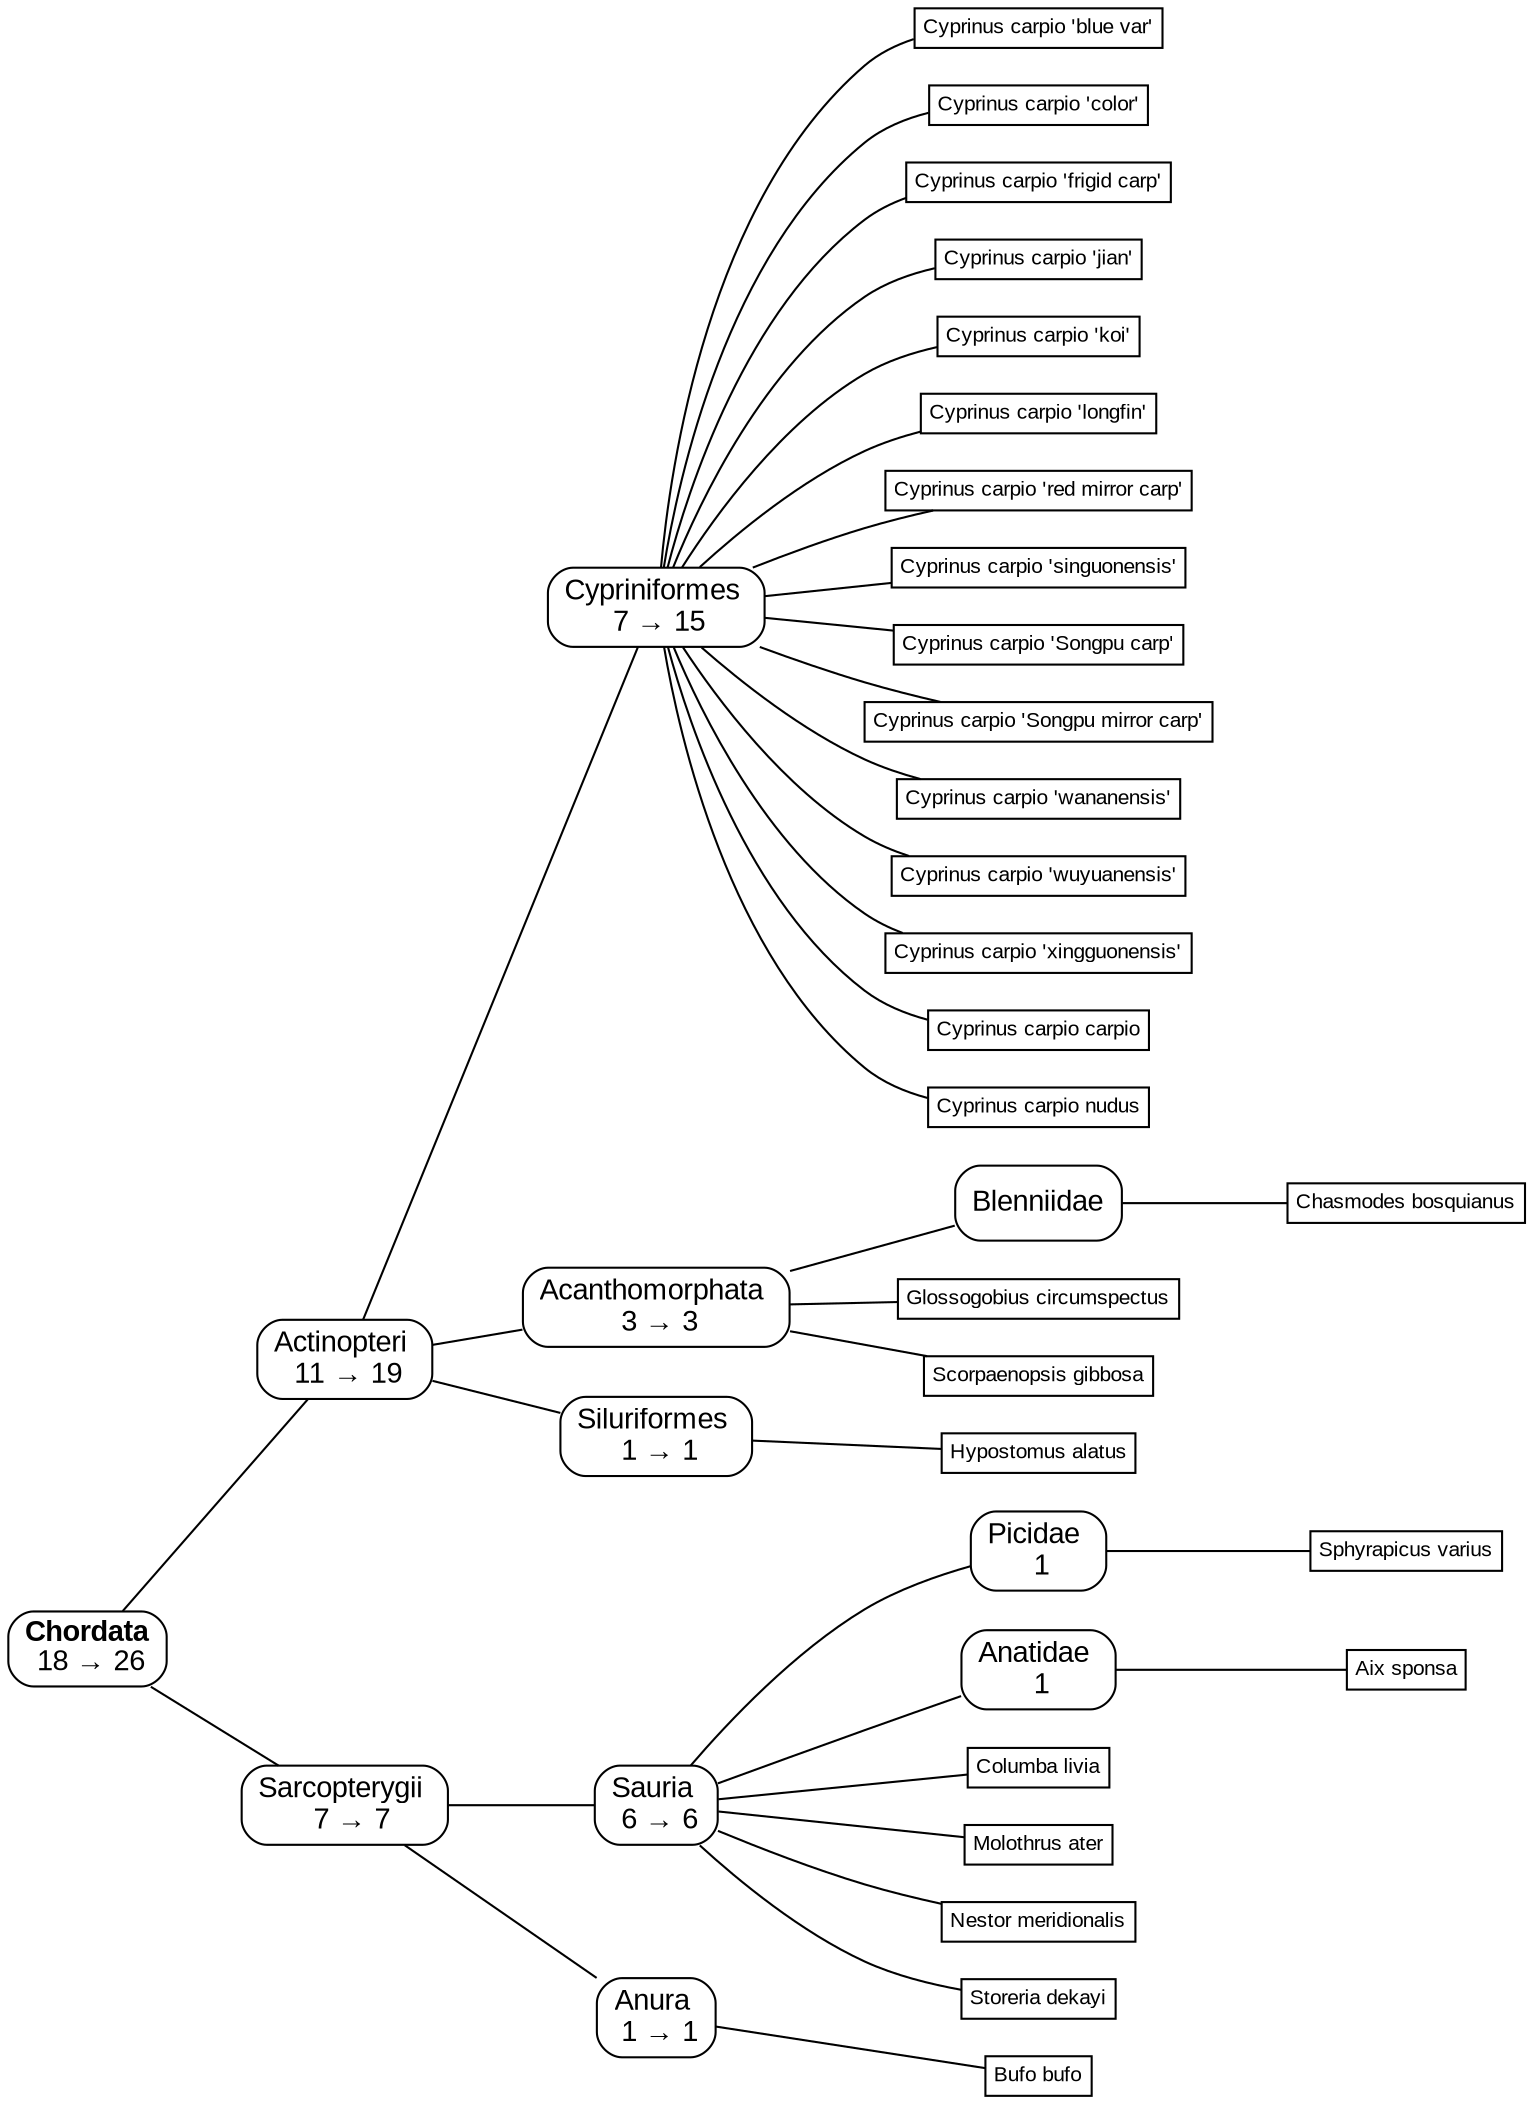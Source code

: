 graph "Fitch1" {

rankdir=LR;
graph[fontsize=14, fontname="arial"];
node [shape=Mrecord, fontname="arial"]

Chordata	[label=<<B>Chordata</B><br/> 18 &#8594; 26 >] ;
Actinopteri	[label=<Actinopteri <br/> 11 &#8594; 19>];
Sarcopterygii	[label=<Sarcopterygii <br/>  7 &#8594; 7 >];

Cypriniformes	 [label=<Cypriniformes <br/> 7 &#8594; 15 >];
Acanthomorphata [label=<Acanthomorphata <br/> 3 &#8594; 3>];
Siluriformes	[label=<Siluriformes <br/> 1 &#8594; 1>];
Sauria	[label=<Sauria <br/> 6 &#8594; 6>];
Anura	[label=<Anura <br/> 1 &#8594; 1>];

Picidae	[label=<Picidae <br/> 1>];
Anatidae	[label=<Anatidae <br/> 1>];


Chordata -- Actinopteri
Chordata -- Sarcopterygii

Actinopteri -- Cypriniformes
Actinopteri -- Acanthomorphata
Actinopteri -- Siluriformes
Sarcopterygii -- Sauria
Sarcopterygii -- Anura

Acanthomorphata -- Blenniidae

node [fontsize=10, shape=box, margin=0.05 width=0.05 height=0.05]

Cypriniformes -- "Cyprinus carpio 'blue var'"
Cypriniformes -- "Cyprinus carpio 'color'"
Cypriniformes -- "Cyprinus carpio 'frigid carp'"
Cypriniformes -- "Cyprinus carpio 'jian'"
Cypriniformes -- "Cyprinus carpio 'koi'"
Cypriniformes -- "Cyprinus carpio 'longfin'"
Cypriniformes -- "Cyprinus carpio 'red mirror carp'"
Cypriniformes -- "Cyprinus carpio 'singuonensis'"
Cypriniformes -- "Cyprinus carpio 'Songpu carp'"
Cypriniformes -- "Cyprinus carpio 'Songpu mirror carp'"
Cypriniformes -- "Cyprinus carpio 'wananensis'"
Cypriniformes -- "Cyprinus carpio 'wuyuanensis'"
Cypriniformes -- "Cyprinus carpio 'xingguonensis'"
Cypriniformes -- "Cyprinus carpio carpio"
Cypriniformes -- "Cyprinus carpio nudus"


Blenniidae -- "Chasmodes bosquianus"
Acanthomorphata -- "Glossogobius circumspectus"
Acanthomorphata -- "Scorpaenopsis gibbosa"

Siluriformes -- "Hypostomus alatus"

Sauria -- Picidae -- "Sphyrapicus varius"
Sauria -- Anatidae -- "Aix sponsa"
Sauria -- "Columba livia"
Sauria -- "Molothrus ater"
Sauria -- "Nestor meridionalis"
Sauria -- "Storeria dekayi"

Anura -- "Bufo bufo"
}